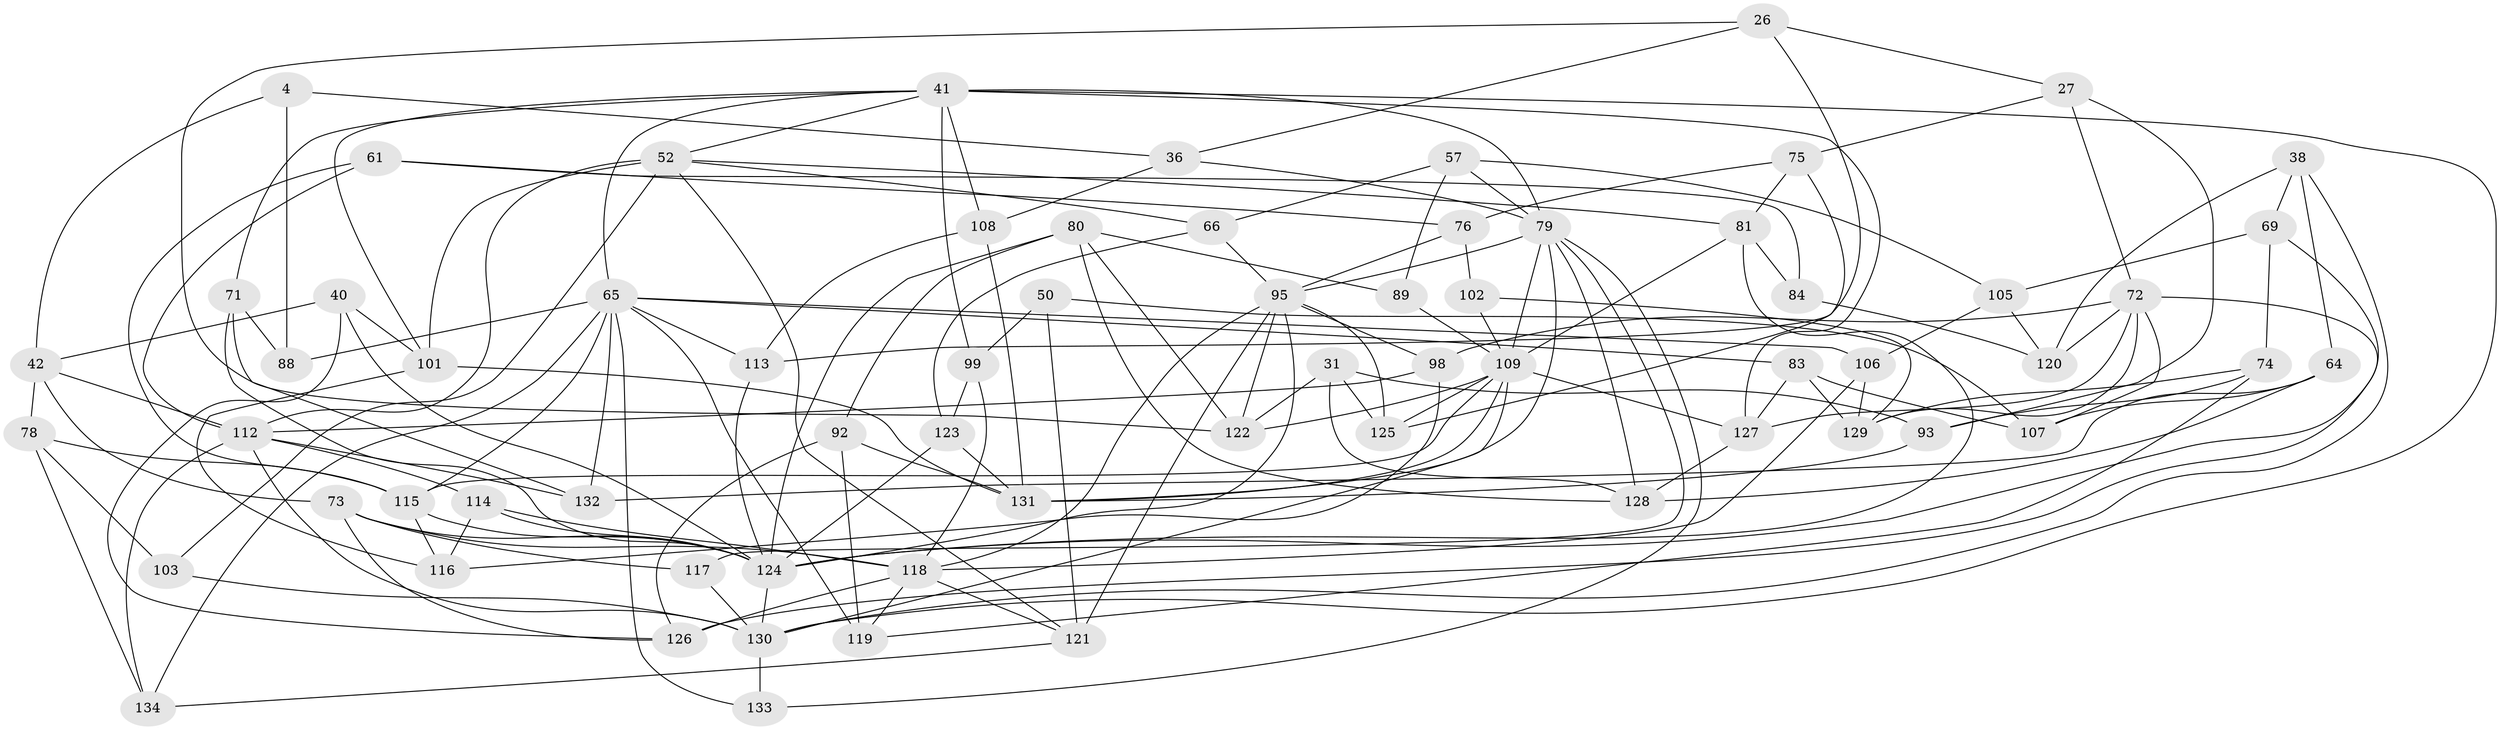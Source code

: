 // original degree distribution, {4: 1.0}
// Generated by graph-tools (version 1.1) at 2025/59/03/09/25 04:59:20]
// undirected, 67 vertices, 164 edges
graph export_dot {
graph [start="1"]
  node [color=gray90,style=filled];
  4;
  26;
  27;
  31 [super="+19"];
  36;
  38;
  40;
  41 [super="+14+22+18"];
  42 [super="+30"];
  50;
  52 [super="+10+44"];
  57;
  61;
  64;
  65 [super="+2+58+60"];
  66;
  69;
  71;
  72 [super="+13+23"];
  73 [super="+53"];
  74;
  75;
  76;
  78 [super="+25"];
  79 [super="+29+49"];
  80 [super="+67"];
  81 [super="+63+77"];
  83;
  84;
  88 [super="+3"];
  89;
  92 [super="+37"];
  93;
  95 [super="+33"];
  98;
  99;
  101 [super="+90"];
  102;
  103;
  105;
  106;
  107;
  108;
  109 [super="+16+85+100+86"];
  112 [super="+15+39+34"];
  113;
  114;
  115 [super="+11+70"];
  116;
  117;
  118 [super="+56"];
  119 [super="+47"];
  120;
  121 [super="+45"];
  122 [super="+94"];
  123;
  124 [super="+96"];
  125;
  126 [super="+54"];
  127 [super="+111"];
  128 [super="+87"];
  129 [super="+48"];
  130 [super="+97+104+110"];
  131 [super="+59"];
  132;
  133 [super="+28"];
  134 [super="+91"];
  4 -- 36;
  4 -- 88 [weight=2];
  4 -- 42;
  26 -- 113;
  26 -- 36;
  26 -- 27;
  26 -- 122;
  27 -- 72;
  27 -- 75;
  27 -- 93;
  31 -- 128 [weight=2];
  31 -- 125;
  31 -- 122 [weight=2];
  31 -- 93;
  36 -- 108;
  36 -- 79;
  38 -- 69;
  38 -- 120;
  38 -- 64;
  38 -- 130;
  40 -- 101;
  40 -- 126;
  40 -- 42;
  40 -- 124;
  41 -- 108;
  41 -- 127 [weight=2];
  41 -- 99;
  41 -- 101;
  41 -- 71;
  41 -- 79;
  41 -- 52;
  41 -- 130;
  41 -- 65;
  42 -- 112 [weight=2];
  42 -- 78;
  42 -- 73;
  50 -- 99;
  50 -- 107;
  50 -- 121 [weight=2];
  52 -- 101 [weight=2];
  52 -- 66;
  52 -- 81;
  52 -- 103;
  52 -- 121;
  52 -- 112;
  57 -- 66;
  57 -- 105;
  57 -- 89;
  57 -- 79;
  61 -- 76;
  61 -- 84;
  61 -- 115;
  61 -- 112;
  64 -- 107;
  64 -- 132;
  64 -- 128;
  65 -- 83;
  65 -- 88 [weight=3];
  65 -- 106;
  65 -- 119 [weight=2];
  65 -- 134 [weight=2];
  65 -- 115;
  65 -- 132;
  65 -- 133;
  65 -- 113;
  66 -- 123;
  66 -- 95;
  69 -- 74;
  69 -- 124;
  69 -- 105;
  71 -- 132;
  71 -- 88;
  71 -- 124;
  72 -- 98;
  72 -- 107;
  72 -- 129;
  72 -- 120;
  72 -- 126 [weight=2];
  72 -- 127;
  73 -- 117 [weight=2];
  73 -- 118;
  73 -- 126;
  73 -- 124;
  74 -- 93;
  74 -- 129;
  74 -- 119;
  75 -- 125;
  75 -- 76;
  75 -- 81;
  76 -- 102;
  76 -- 95;
  78 -- 103;
  78 -- 134 [weight=2];
  78 -- 115 [weight=2];
  79 -- 131 [weight=2];
  79 -- 133 [weight=2];
  79 -- 95;
  79 -- 109 [weight=2];
  79 -- 128;
  79 -- 117;
  80 -- 89;
  80 -- 92 [weight=2];
  80 -- 122;
  80 -- 128;
  80 -- 124;
  81 -- 84 [weight=2];
  81 -- 109 [weight=2];
  81 -- 124 [weight=2];
  83 -- 107;
  83 -- 129;
  83 -- 127;
  84 -- 120;
  89 -- 109 [weight=2];
  92 -- 131;
  92 -- 126;
  92 -- 119 [weight=2];
  93 -- 131;
  95 -- 98;
  95 -- 118;
  95 -- 121;
  95 -- 122;
  95 -- 125;
  95 -- 124 [weight=2];
  98 -- 116;
  98 -- 112;
  99 -- 123;
  99 -- 118;
  101 -- 116;
  101 -- 131;
  102 -- 129 [weight=2];
  102 -- 109;
  103 -- 130 [weight=2];
  105 -- 106;
  105 -- 120;
  106 -- 129;
  106 -- 118;
  108 -- 113;
  108 -- 131;
  109 -- 122 [weight=3];
  109 -- 115 [weight=2];
  109 -- 125;
  109 -- 127;
  109 -- 131;
  109 -- 130;
  112 -- 130 [weight=4];
  112 -- 132;
  112 -- 114;
  112 -- 134;
  113 -- 124;
  114 -- 116;
  114 -- 118;
  114 -- 124;
  115 -- 116;
  115 -- 124;
  117 -- 130;
  118 -- 119;
  118 -- 121;
  118 -- 126;
  121 -- 134;
  123 -- 131;
  123 -- 124;
  124 -- 130 [weight=3];
  127 -- 128;
  130 -- 133 [weight=3];
}
